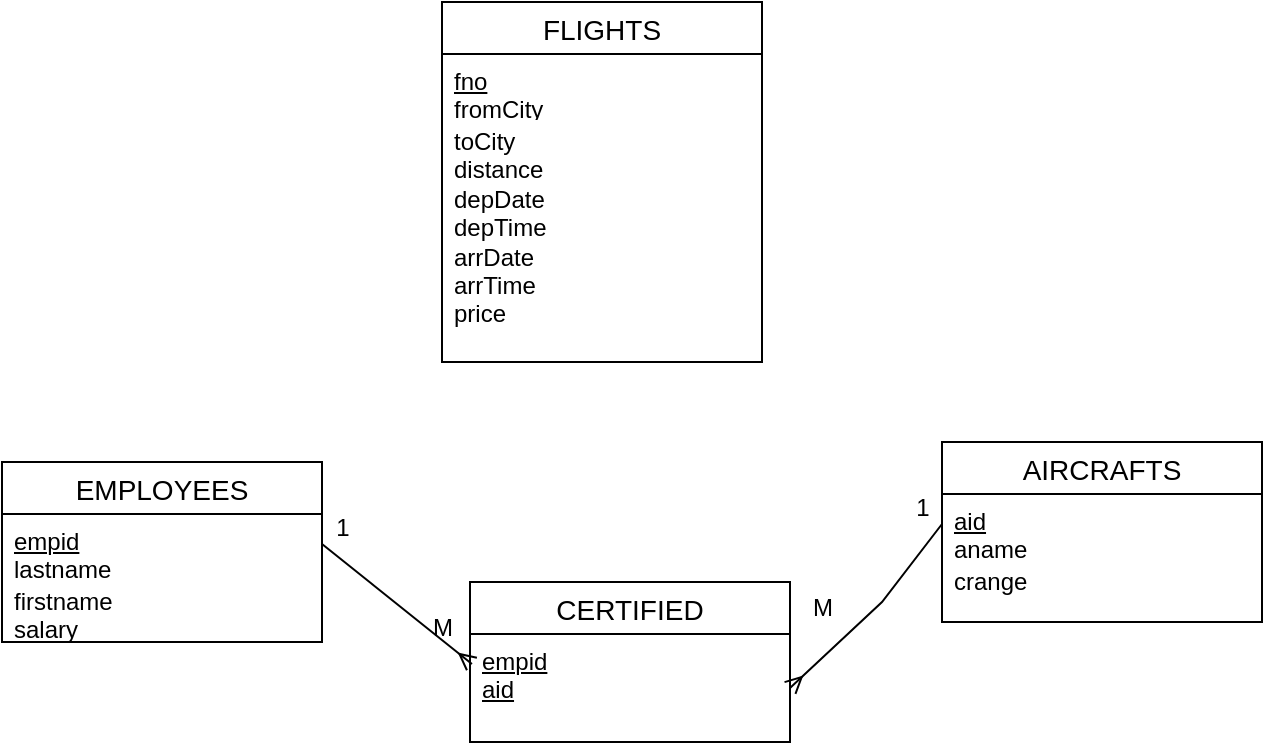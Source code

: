 <mxfile version="22.1.15" type="device">
  <diagram name="Page-1" id="nIhTbpJgNjFbYcRsNPa4">
    <mxGraphModel dx="954" dy="540" grid="1" gridSize="10" guides="1" tooltips="1" connect="1" arrows="1" fold="1" page="1" pageScale="1" pageWidth="827" pageHeight="1169" math="0" shadow="0">
      <root>
        <mxCell id="0" />
        <mxCell id="1" parent="0" />
        <mxCell id="cYAbW-iQbSKfLTQkR3jR-3" value="FLIGHTS" style="swimlane;fontStyle=0;childLayout=stackLayout;horizontal=1;startSize=26;horizontalStack=0;resizeParent=1;resizeParentMax=0;resizeLast=0;collapsible=1;marginBottom=0;align=center;fontSize=14;" vertex="1" parent="1">
          <mxGeometry x="400" y="160" width="160" height="180" as="geometry" />
        </mxCell>
        <mxCell id="cYAbW-iQbSKfLTQkR3jR-4" value="&lt;u&gt;fno&lt;br&gt;&lt;/u&gt;fromCity&lt;u&gt;&lt;br&gt;&lt;/u&gt;" style="text;strokeColor=none;fillColor=none;spacingLeft=4;spacingRight=4;overflow=hidden;rotatable=0;points=[[0,0.5],[1,0.5]];portConstraint=eastwest;fontSize=12;whiteSpace=wrap;html=1;" vertex="1" parent="cYAbW-iQbSKfLTQkR3jR-3">
          <mxGeometry y="26" width="160" height="30" as="geometry" />
        </mxCell>
        <mxCell id="cYAbW-iQbSKfLTQkR3jR-6" value="toCity&lt;br&gt;distance&lt;br&gt;depDate&lt;br&gt;depTime&lt;br&gt;arrDate&lt;br&gt;arrTime&lt;br&gt;price" style="text;strokeColor=none;fillColor=none;spacingLeft=4;spacingRight=4;overflow=hidden;rotatable=0;points=[[0,0.5],[1,0.5]];portConstraint=eastwest;fontSize=12;whiteSpace=wrap;html=1;" vertex="1" parent="cYAbW-iQbSKfLTQkR3jR-3">
          <mxGeometry y="56" width="160" height="124" as="geometry" />
        </mxCell>
        <mxCell id="cYAbW-iQbSKfLTQkR3jR-7" value="AIRCRAFTS" style="swimlane;fontStyle=0;childLayout=stackLayout;horizontal=1;startSize=26;horizontalStack=0;resizeParent=1;resizeParentMax=0;resizeLast=0;collapsible=1;marginBottom=0;align=center;fontSize=14;" vertex="1" parent="1">
          <mxGeometry x="650" y="380" width="160" height="90" as="geometry" />
        </mxCell>
        <mxCell id="cYAbW-iQbSKfLTQkR3jR-8" value="&lt;u&gt;aid&lt;br&gt;&lt;/u&gt;aname&lt;u&gt;&lt;br&gt;&lt;/u&gt;" style="text;strokeColor=none;fillColor=none;spacingLeft=4;spacingRight=4;overflow=hidden;rotatable=0;points=[[0,0.5],[1,0.5]];portConstraint=eastwest;fontSize=12;whiteSpace=wrap;html=1;" vertex="1" parent="cYAbW-iQbSKfLTQkR3jR-7">
          <mxGeometry y="26" width="160" height="30" as="geometry" />
        </mxCell>
        <mxCell id="cYAbW-iQbSKfLTQkR3jR-9" value="crange&lt;br&gt;" style="text;strokeColor=none;fillColor=none;spacingLeft=4;spacingRight=4;overflow=hidden;rotatable=0;points=[[0,0.5],[1,0.5]];portConstraint=eastwest;fontSize=12;whiteSpace=wrap;html=1;" vertex="1" parent="cYAbW-iQbSKfLTQkR3jR-7">
          <mxGeometry y="56" width="160" height="34" as="geometry" />
        </mxCell>
        <mxCell id="cYAbW-iQbSKfLTQkR3jR-11" value="EMPLOYEES" style="swimlane;fontStyle=0;childLayout=stackLayout;horizontal=1;startSize=26;horizontalStack=0;resizeParent=1;resizeParentMax=0;resizeLast=0;collapsible=1;marginBottom=0;align=center;fontSize=14;" vertex="1" parent="1">
          <mxGeometry x="180" y="390" width="160" height="90" as="geometry" />
        </mxCell>
        <mxCell id="cYAbW-iQbSKfLTQkR3jR-12" value="&lt;u&gt;empid&lt;br&gt;&lt;/u&gt;lastname&lt;u&gt;&lt;br&gt;&lt;/u&gt;" style="text;strokeColor=none;fillColor=none;spacingLeft=4;spacingRight=4;overflow=hidden;rotatable=0;points=[[0,0.5],[1,0.5]];portConstraint=eastwest;fontSize=12;whiteSpace=wrap;html=1;" vertex="1" parent="cYAbW-iQbSKfLTQkR3jR-11">
          <mxGeometry y="26" width="160" height="30" as="geometry" />
        </mxCell>
        <mxCell id="cYAbW-iQbSKfLTQkR3jR-13" value="firstname&lt;br&gt;salary" style="text;strokeColor=none;fillColor=none;spacingLeft=4;spacingRight=4;overflow=hidden;rotatable=0;points=[[0,0.5],[1,0.5]];portConstraint=eastwest;fontSize=12;whiteSpace=wrap;html=1;" vertex="1" parent="cYAbW-iQbSKfLTQkR3jR-11">
          <mxGeometry y="56" width="160" height="34" as="geometry" />
        </mxCell>
        <mxCell id="cYAbW-iQbSKfLTQkR3jR-14" value="CERTIFIED" style="swimlane;fontStyle=0;childLayout=stackLayout;horizontal=1;startSize=26;horizontalStack=0;resizeParent=1;resizeParentMax=0;resizeLast=0;collapsible=1;marginBottom=0;align=center;fontSize=14;" vertex="1" parent="1">
          <mxGeometry x="414" y="450" width="160" height="80" as="geometry" />
        </mxCell>
        <mxCell id="cYAbW-iQbSKfLTQkR3jR-15" value="&lt;u&gt;empid&lt;br&gt;&lt;/u&gt;&lt;u style=&quot;border-color: var(--border-color);&quot;&gt;aid&lt;/u&gt;&lt;u&gt;&lt;br&gt;&lt;/u&gt;" style="text;strokeColor=none;fillColor=none;spacingLeft=4;spacingRight=4;overflow=hidden;rotatable=0;points=[[0,0.5],[1,0.5]];portConstraint=eastwest;fontSize=12;whiteSpace=wrap;html=1;" vertex="1" parent="cYAbW-iQbSKfLTQkR3jR-14">
          <mxGeometry y="26" width="160" height="54" as="geometry" />
        </mxCell>
        <mxCell id="cYAbW-iQbSKfLTQkR3jR-18" value="" style="endArrow=ERmany;html=1;rounded=0;exitX=1;exitY=0.5;exitDx=0;exitDy=0;entryX=0.006;entryY=0.278;entryDx=0;entryDy=0;entryPerimeter=0;endFill=0;" edge="1" parent="1" source="cYAbW-iQbSKfLTQkR3jR-12" target="cYAbW-iQbSKfLTQkR3jR-15">
          <mxGeometry relative="1" as="geometry">
            <mxPoint x="560" y="420" as="sourcePoint" />
            <mxPoint x="411" y="487" as="targetPoint" />
            <Array as="points" />
          </mxGeometry>
        </mxCell>
        <mxCell id="cYAbW-iQbSKfLTQkR3jR-19" value="1" style="text;html=1;align=center;verticalAlign=middle;resizable=0;points=[];autosize=1;strokeColor=none;fillColor=none;" vertex="1" parent="1">
          <mxGeometry x="335" y="408" width="30" height="30" as="geometry" />
        </mxCell>
        <mxCell id="cYAbW-iQbSKfLTQkR3jR-20" value="M" style="text;html=1;align=center;verticalAlign=middle;resizable=0;points=[];autosize=1;strokeColor=none;fillColor=none;" vertex="1" parent="1">
          <mxGeometry x="385" y="458" width="30" height="30" as="geometry" />
        </mxCell>
        <mxCell id="cYAbW-iQbSKfLTQkR3jR-21" value="" style="endArrow=ERmany;html=1;rounded=0;endFill=0;exitX=0;exitY=0.5;exitDx=0;exitDy=0;entryX=1;entryY=0.5;entryDx=0;entryDy=0;" edge="1" parent="1" source="cYAbW-iQbSKfLTQkR3jR-8" target="cYAbW-iQbSKfLTQkR3jR-15">
          <mxGeometry relative="1" as="geometry">
            <mxPoint x="320" y="560" as="sourcePoint" />
            <mxPoint x="770" y="610" as="targetPoint" />
            <Array as="points">
              <mxPoint x="620" y="460" />
            </Array>
          </mxGeometry>
        </mxCell>
        <mxCell id="cYAbW-iQbSKfLTQkR3jR-22" value="1" style="text;html=1;align=center;verticalAlign=middle;resizable=0;points=[];autosize=1;strokeColor=none;fillColor=none;" vertex="1" parent="1">
          <mxGeometry x="625" y="398" width="30" height="30" as="geometry" />
        </mxCell>
        <mxCell id="cYAbW-iQbSKfLTQkR3jR-23" value="M" style="text;html=1;align=center;verticalAlign=middle;resizable=0;points=[];autosize=1;strokeColor=none;fillColor=none;" vertex="1" parent="1">
          <mxGeometry x="575" y="448" width="30" height="30" as="geometry" />
        </mxCell>
      </root>
    </mxGraphModel>
  </diagram>
</mxfile>
